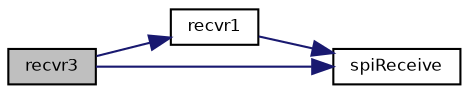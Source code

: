 digraph "recvr3"
{
  bgcolor="transparent";
  edge [fontname="Helvetica",fontsize="8",labelfontname="Helvetica",labelfontsize="8"];
  node [fontname="Helvetica",fontsize="8",shape=record];
  rankdir="LR";
  Node10 [label="recvr3",height=0.2,width=0.4,color="black", fillcolor="grey75", style="filled", fontcolor="black"];
  Node10 -> Node11 [color="midnightblue",fontsize="8",style="solid",fontname="Helvetica"];
  Node11 [label="recvr1",height=0.2,width=0.4,color="black",URL="$group___m_m_c___s_p_i.html#ga3862a084e567aa0e36d86038f504b7b5",tooltip="Receives a single byte response. "];
  Node11 -> Node12 [color="midnightblue",fontsize="8",style="solid",fontname="Helvetica"];
  Node12 [label="spiReceive",height=0.2,width=0.4,color="black",URL="$group___s_p_i.html#gadd99ad823b391dde114f04dedafe5e80",tooltip="Receives data from the SPI bus. "];
  Node10 -> Node12 [color="midnightblue",fontsize="8",style="solid",fontname="Helvetica"];
}
